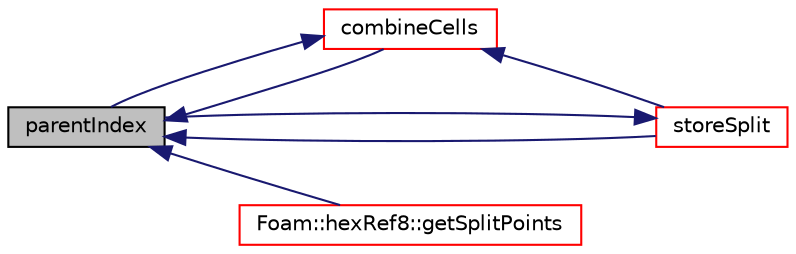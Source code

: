 digraph "parentIndex"
{
  bgcolor="transparent";
  edge [fontname="Helvetica",fontsize="10",labelfontname="Helvetica",labelfontsize="10"];
  node [fontname="Helvetica",fontsize="10",shape=record];
  rankdir="LR";
  Node1 [label="parentIndex",height=0.2,width=0.4,color="black", fillcolor="grey75", style="filled", fontcolor="black"];
  Node1 -> Node2 [dir="back",color="midnightblue",fontsize="10",style="solid",fontname="Helvetica"];
  Node2 [label="combineCells",height=0.2,width=0.4,color="red",URL="$a02159.html#af90ca9bc2b8796223cc23755c8c7c8f9",tooltip="Store combining 8 cells into master. "];
  Node2 -> Node3 [dir="back",color="midnightblue",fontsize="10",style="solid",fontname="Helvetica"];
  Node3 [label="storeSplit",height=0.2,width=0.4,color="red",URL="$a02159.html#a265db1d2d17228b9e0063c008ea20f13",tooltip="Store splitting of cell into 8. "];
  Node3 -> Node1 [dir="back",color="midnightblue",fontsize="10",style="solid",fontname="Helvetica"];
  Node2 -> Node1 [dir="back",color="midnightblue",fontsize="10",style="solid",fontname="Helvetica"];
  Node1 -> Node4 [dir="back",color="midnightblue",fontsize="10",style="solid",fontname="Helvetica"];
  Node4 [label="Foam::hexRef8::getSplitPoints",height=0.2,width=0.4,color="red",URL="$a01022.html#ae4a87faceb886e6577b904b8ef729095",tooltip="Return the points at the centre of top-level split cells. "];
  Node1 -> Node3 [dir="back",color="midnightblue",fontsize="10",style="solid",fontname="Helvetica"];
}
